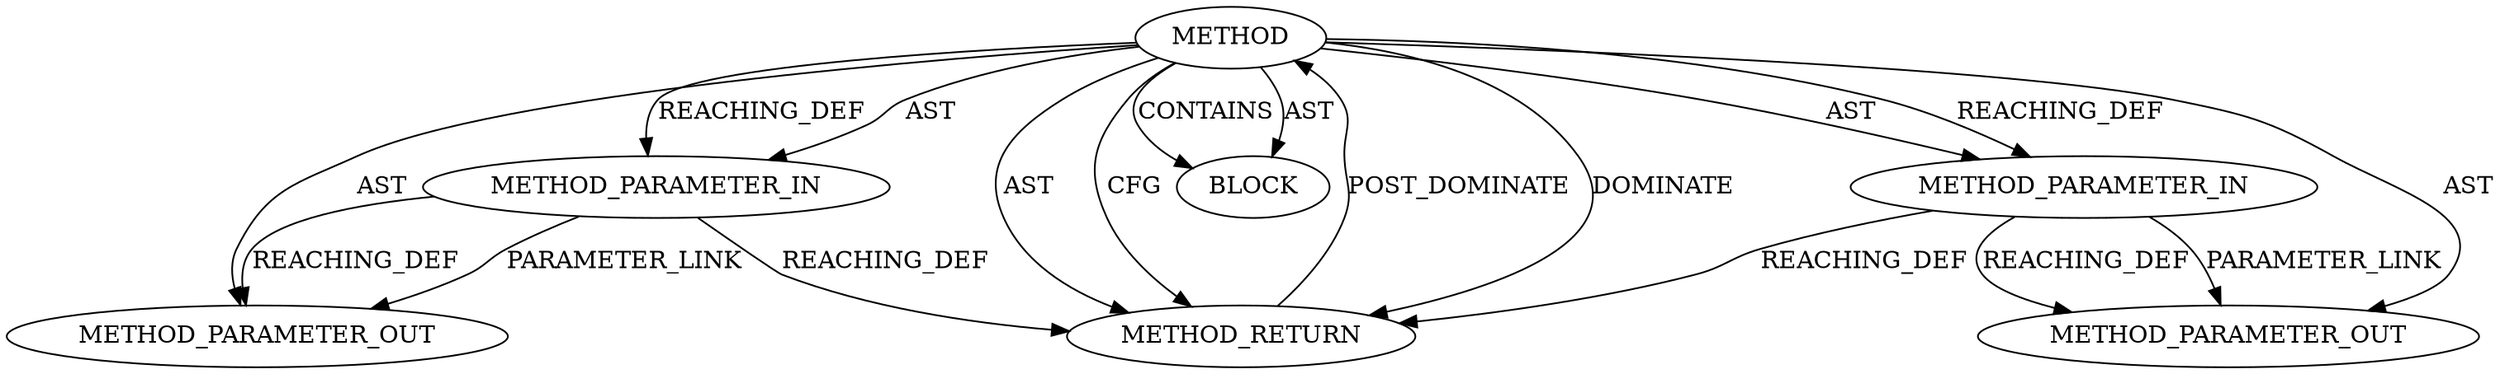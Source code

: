 digraph {
  2246 [label=METHOD AST_PARENT_TYPE="NAMESPACE_BLOCK" AST_PARENT_FULL_NAME="<global>" ORDER=0 CODE="<empty>" FULL_NAME="<operator>.equals" IS_EXTERNAL=true FILENAME="<empty>" SIGNATURE="" NAME="<operator>.equals"]
  2247 [label=METHOD_PARAMETER_IN ORDER=1 CODE="p1" IS_VARIADIC=false TYPE_FULL_NAME="ANY" EVALUATION_STRATEGY="BY_VALUE" INDEX=1 NAME="p1"]
  2250 [label=METHOD_RETURN ORDER=2 CODE="RET" TYPE_FULL_NAME="ANY" EVALUATION_STRATEGY="BY_VALUE"]
  2249 [label=BLOCK ORDER=1 ARGUMENT_INDEX=1 CODE="<empty>" TYPE_FULL_NAME="ANY"]
  2248 [label=METHOD_PARAMETER_IN ORDER=2 CODE="p2" IS_VARIADIC=false TYPE_FULL_NAME="ANY" EVALUATION_STRATEGY="BY_VALUE" INDEX=2 NAME="p2"]
  2823 [label=METHOD_PARAMETER_OUT ORDER=1 CODE="p1" IS_VARIADIC=false TYPE_FULL_NAME="ANY" EVALUATION_STRATEGY="BY_VALUE" INDEX=1 NAME="p1"]
  2824 [label=METHOD_PARAMETER_OUT ORDER=2 CODE="p2" IS_VARIADIC=false TYPE_FULL_NAME="ANY" EVALUATION_STRATEGY="BY_VALUE" INDEX=2 NAME="p2"]
  2246 -> 2824 [label=AST ]
  2250 -> 2246 [label=POST_DOMINATE ]
  2246 -> 2250 [label=AST ]
  2248 -> 2824 [label=REACHING_DEF VARIABLE="p2"]
  2246 -> 2247 [label=REACHING_DEF VARIABLE=""]
  2248 -> 2824 [label=PARAMETER_LINK ]
  2246 -> 2823 [label=AST ]
  2246 -> 2249 [label=AST ]
  2246 -> 2248 [label=AST ]
  2247 -> 2250 [label=REACHING_DEF VARIABLE="p1"]
  2248 -> 2250 [label=REACHING_DEF VARIABLE="p2"]
  2247 -> 2823 [label=PARAMETER_LINK ]
  2246 -> 2249 [label=CONTAINS ]
  2246 -> 2247 [label=AST ]
  2247 -> 2823 [label=REACHING_DEF VARIABLE="p1"]
  2246 -> 2250 [label=CFG ]
  2246 -> 2248 [label=REACHING_DEF VARIABLE=""]
  2246 -> 2250 [label=DOMINATE ]
}
